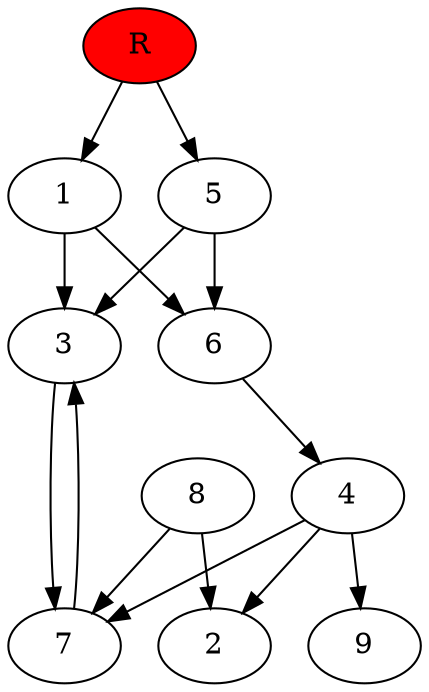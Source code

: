 digraph prb32229 {
	1
	2
	3
	4
	5
	6
	7
	8
	R [fillcolor="#ff0000" style=filled]
	1 -> 3
	1 -> 6
	3 -> 7
	4 -> 2
	4 -> 7
	4 -> 9
	5 -> 3
	5 -> 6
	6 -> 4
	7 -> 3
	8 -> 2
	8 -> 7
	R -> 1
	R -> 5
}
